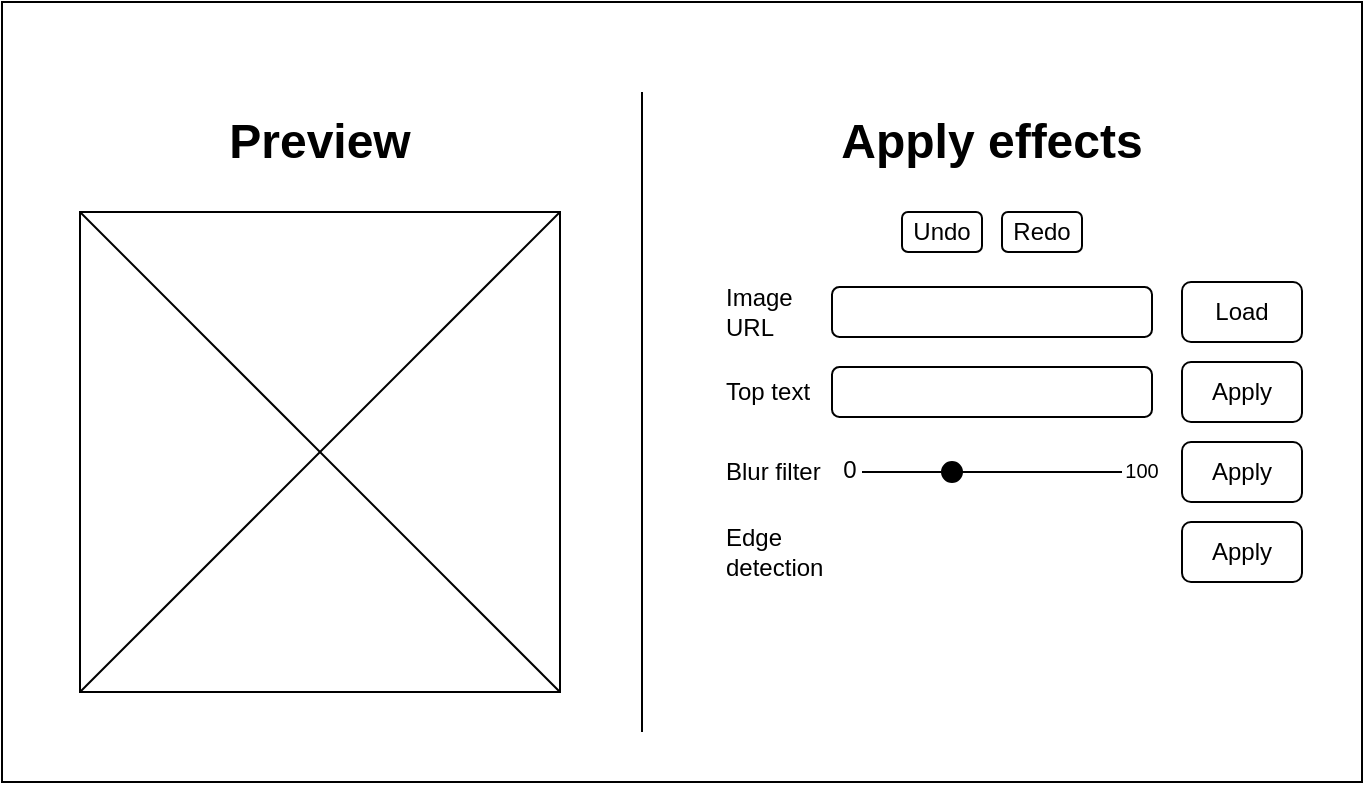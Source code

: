 <mxfile version="24.7.17">
  <diagram name="Page-1" id="WbqONFyfZuqG_mHFHVYY">
    <mxGraphModel dx="705" dy="483" grid="1" gridSize="10" guides="1" tooltips="1" connect="1" arrows="1" fold="1" page="1" pageScale="1" pageWidth="827" pageHeight="1169" math="0" shadow="0">
      <root>
        <mxCell id="0" />
        <mxCell id="1" parent="0" />
        <mxCell id="vtLrNd0-KwnswL1Z69CQ-38" value="" style="rounded=0;whiteSpace=wrap;html=1;fillColor=none;" parent="1" vertex="1">
          <mxGeometry x="40" y="35" width="680" height="390" as="geometry" />
        </mxCell>
        <mxCell id="vtLrNd0-KwnswL1Z69CQ-1" value="" style="whiteSpace=wrap;html=1;aspect=fixed;" parent="1" vertex="1">
          <mxGeometry x="79" y="140" width="240" height="240" as="geometry" />
        </mxCell>
        <mxCell id="vtLrNd0-KwnswL1Z69CQ-4" value="Preview" style="text;html=1;align=center;verticalAlign=middle;whiteSpace=wrap;rounded=0;fontStyle=1;fontSize=24;" parent="1" vertex="1">
          <mxGeometry x="144" y="90" width="110" height="30" as="geometry" />
        </mxCell>
        <mxCell id="vtLrNd0-KwnswL1Z69CQ-5" value="" style="endArrow=none;html=1;rounded=0;entryX=0;entryY=0;entryDx=0;entryDy=0;exitX=1;exitY=1;exitDx=0;exitDy=0;" parent="1" source="vtLrNd0-KwnswL1Z69CQ-1" target="vtLrNd0-KwnswL1Z69CQ-1" edge="1">
          <mxGeometry width="50" height="50" relative="1" as="geometry">
            <mxPoint x="390" y="370" as="sourcePoint" />
            <mxPoint x="440" y="320" as="targetPoint" />
          </mxGeometry>
        </mxCell>
        <mxCell id="vtLrNd0-KwnswL1Z69CQ-6" value="" style="endArrow=none;html=1;rounded=0;" parent="1" edge="1">
          <mxGeometry width="50" height="50" relative="1" as="geometry">
            <mxPoint x="360" y="400" as="sourcePoint" />
            <mxPoint x="360" y="80" as="targetPoint" />
          </mxGeometry>
        </mxCell>
        <mxCell id="vtLrNd0-KwnswL1Z69CQ-7" value="Apply effects" style="text;html=1;align=center;verticalAlign=middle;whiteSpace=wrap;rounded=0;fontStyle=1;fontSize=24;" parent="1" vertex="1">
          <mxGeometry x="450" y="90" width="170" height="30" as="geometry" />
        </mxCell>
        <mxCell id="vtLrNd0-KwnswL1Z69CQ-12" value="" style="group" parent="1" vertex="1" connectable="0">
          <mxGeometry x="400" y="215" width="290" height="30" as="geometry" />
        </mxCell>
        <mxCell id="vtLrNd0-KwnswL1Z69CQ-9" value="" style="rounded=1;whiteSpace=wrap;html=1;" parent="vtLrNd0-KwnswL1Z69CQ-12" vertex="1">
          <mxGeometry x="55" y="2.5" width="160" height="25" as="geometry" />
        </mxCell>
        <mxCell id="vtLrNd0-KwnswL1Z69CQ-10" value="Top text" style="text;html=1;align=left;verticalAlign=middle;whiteSpace=wrap;rounded=0;" parent="vtLrNd0-KwnswL1Z69CQ-12" vertex="1">
          <mxGeometry width="50" height="30" as="geometry" />
        </mxCell>
        <mxCell id="vtLrNd0-KwnswL1Z69CQ-11" value="Apply" style="text;html=1;align=center;verticalAlign=middle;whiteSpace=wrap;rounded=1;strokeColor=default;" parent="vtLrNd0-KwnswL1Z69CQ-12" vertex="1">
          <mxGeometry x="230" width="60" height="30" as="geometry" />
        </mxCell>
        <mxCell id="vtLrNd0-KwnswL1Z69CQ-21" value="" style="group;align=left;" parent="1" vertex="1" connectable="0">
          <mxGeometry x="400" y="175" width="290" height="30" as="geometry" />
        </mxCell>
        <mxCell id="vtLrNd0-KwnswL1Z69CQ-22" value="" style="rounded=1;whiteSpace=wrap;html=1;" parent="vtLrNd0-KwnswL1Z69CQ-21" vertex="1">
          <mxGeometry x="55" y="2.5" width="160" height="25" as="geometry" />
        </mxCell>
        <mxCell id="vtLrNd0-KwnswL1Z69CQ-23" value="Image URL" style="text;html=1;align=left;verticalAlign=middle;whiteSpace=wrap;rounded=0;" parent="vtLrNd0-KwnswL1Z69CQ-21" vertex="1">
          <mxGeometry width="50" height="30" as="geometry" />
        </mxCell>
        <mxCell id="vtLrNd0-KwnswL1Z69CQ-24" value="Load" style="text;html=1;align=center;verticalAlign=middle;whiteSpace=wrap;rounded=1;strokeColor=default;" parent="vtLrNd0-KwnswL1Z69CQ-21" vertex="1">
          <mxGeometry x="230" width="60" height="30" as="geometry" />
        </mxCell>
        <mxCell id="vtLrNd0-KwnswL1Z69CQ-31" value="" style="group" parent="1" vertex="1" connectable="0">
          <mxGeometry x="400" y="255" width="290" height="30" as="geometry" />
        </mxCell>
        <mxCell id="vtLrNd0-KwnswL1Z69CQ-25" value="" style="endArrow=none;html=1;rounded=0;" parent="vtLrNd0-KwnswL1Z69CQ-31" source="vtLrNd0-KwnswL1Z69CQ-29" edge="1">
          <mxGeometry width="50" height="50" relative="1" as="geometry">
            <mxPoint x="70" y="15" as="sourcePoint" />
            <mxPoint x="200" y="15" as="targetPoint" />
          </mxGeometry>
        </mxCell>
        <mxCell id="vtLrNd0-KwnswL1Z69CQ-30" value="" style="endArrow=none;html=1;rounded=0;" parent="vtLrNd0-KwnswL1Z69CQ-31" target="vtLrNd0-KwnswL1Z69CQ-29" edge="1">
          <mxGeometry width="50" height="50" relative="1" as="geometry">
            <mxPoint x="70" y="15" as="sourcePoint" />
            <mxPoint x="200" y="15" as="targetPoint" />
          </mxGeometry>
        </mxCell>
        <mxCell id="vtLrNd0-KwnswL1Z69CQ-29" value="" style="ellipse;whiteSpace=wrap;html=1;aspect=fixed;fillColor=#000000;" parent="vtLrNd0-KwnswL1Z69CQ-31" vertex="1">
          <mxGeometry x="110" y="10" width="10" height="10" as="geometry" />
        </mxCell>
        <mxCell id="vtLrNd0-KwnswL1Z69CQ-19" value="Blur filter" style="text;html=1;align=left;verticalAlign=middle;whiteSpace=wrap;rounded=0;" parent="vtLrNd0-KwnswL1Z69CQ-31" vertex="1">
          <mxGeometry width="50" height="30" as="geometry" />
        </mxCell>
        <mxCell id="vtLrNd0-KwnswL1Z69CQ-20" value="Apply" style="text;html=1;align=center;verticalAlign=middle;whiteSpace=wrap;rounded=1;strokeColor=default;" parent="vtLrNd0-KwnswL1Z69CQ-31" vertex="1">
          <mxGeometry x="230" width="60" height="30" as="geometry" />
        </mxCell>
        <mxCell id="vtLrNd0-KwnswL1Z69CQ-27" value="0" style="text;html=1;align=center;verticalAlign=middle;whiteSpace=wrap;rounded=0;fontSize=12;" parent="vtLrNd0-KwnswL1Z69CQ-31" vertex="1">
          <mxGeometry x="59" y="9" width="10" height="10" as="geometry" />
        </mxCell>
        <mxCell id="vtLrNd0-KwnswL1Z69CQ-28" value="100" style="text;html=1;align=center;verticalAlign=middle;whiteSpace=wrap;rounded=0;fontSize=10;" parent="vtLrNd0-KwnswL1Z69CQ-31" vertex="1">
          <mxGeometry x="205" y="9" width="10" height="10" as="geometry" />
        </mxCell>
        <mxCell id="vtLrNd0-KwnswL1Z69CQ-32" value="" style="group;align=left;" parent="1" vertex="1" connectable="0">
          <mxGeometry x="400" y="295" width="290" height="30" as="geometry" />
        </mxCell>
        <mxCell id="vtLrNd0-KwnswL1Z69CQ-34" value="Edge detection" style="text;html=1;align=left;verticalAlign=middle;whiteSpace=wrap;rounded=0;" parent="vtLrNd0-KwnswL1Z69CQ-32" vertex="1">
          <mxGeometry width="50" height="30" as="geometry" />
        </mxCell>
        <mxCell id="vtLrNd0-KwnswL1Z69CQ-35" value="Apply" style="text;html=1;align=center;verticalAlign=middle;whiteSpace=wrap;rounded=1;strokeColor=default;" parent="vtLrNd0-KwnswL1Z69CQ-32" vertex="1">
          <mxGeometry x="230" width="60" height="30" as="geometry" />
        </mxCell>
        <mxCell id="vtLrNd0-KwnswL1Z69CQ-36" value="Undo" style="text;html=1;align=center;verticalAlign=middle;whiteSpace=wrap;rounded=1;strokeColor=default;" parent="1" vertex="1">
          <mxGeometry x="490" y="140" width="40" height="20" as="geometry" />
        </mxCell>
        <mxCell id="vtLrNd0-KwnswL1Z69CQ-37" value="Redo" style="text;html=1;align=center;verticalAlign=middle;whiteSpace=wrap;rounded=1;strokeColor=default;" parent="1" vertex="1">
          <mxGeometry x="540" y="140" width="40" height="20" as="geometry" />
        </mxCell>
        <mxCell id="vtLrNd0-KwnswL1Z69CQ-39" value="" style="endArrow=none;html=1;rounded=0;entryX=1;entryY=0;entryDx=0;entryDy=0;exitX=0;exitY=1;exitDx=0;exitDy=0;" parent="1" source="vtLrNd0-KwnswL1Z69CQ-1" target="vtLrNd0-KwnswL1Z69CQ-1" edge="1">
          <mxGeometry width="50" height="50" relative="1" as="geometry">
            <mxPoint x="370" y="250" as="sourcePoint" />
            <mxPoint x="420" y="200" as="targetPoint" />
          </mxGeometry>
        </mxCell>
      </root>
    </mxGraphModel>
  </diagram>
</mxfile>
